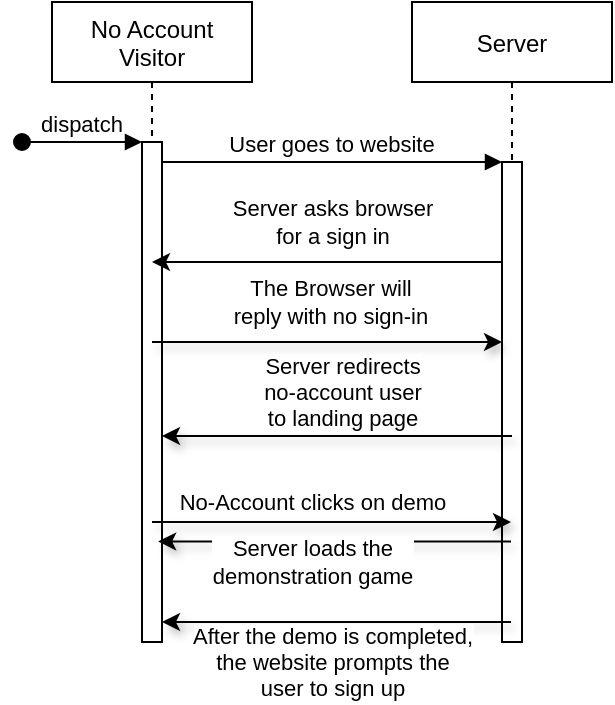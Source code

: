 <mxfile version="14.4.2" type="github">
  <diagram id="kgpKYQtTHZ0yAKxKKP6v" name="Page-1">
    <mxGraphModel dx="228" dy="145" grid="1" gridSize="10" guides="1" tooltips="1" connect="1" arrows="1" fold="1" page="1" pageScale="1" pageWidth="850" pageHeight="1100" math="0" shadow="0">
      <root>
        <mxCell id="0" />
        <mxCell id="1" parent="0" />
        <mxCell id="3nuBFxr9cyL0pnOWT2aG-1" value="No Account &#xa;Visitor" style="shape=umlLifeline;perimeter=lifelinePerimeter;container=1;collapsible=0;recursiveResize=0;rounded=0;shadow=0;strokeWidth=1;" parent="1" vertex="1">
          <mxGeometry x="120" y="80" width="100" height="320" as="geometry" />
        </mxCell>
        <mxCell id="3nuBFxr9cyL0pnOWT2aG-2" value="" style="points=[];perimeter=orthogonalPerimeter;rounded=0;shadow=0;strokeWidth=1;" parent="3nuBFxr9cyL0pnOWT2aG-1" vertex="1">
          <mxGeometry x="45" y="70" width="10" height="250" as="geometry" />
        </mxCell>
        <mxCell id="3nuBFxr9cyL0pnOWT2aG-3" value="dispatch" style="verticalAlign=bottom;startArrow=oval;endArrow=block;startSize=8;shadow=0;strokeWidth=1;" parent="3nuBFxr9cyL0pnOWT2aG-1" target="3nuBFxr9cyL0pnOWT2aG-2" edge="1">
          <mxGeometry relative="1" as="geometry">
            <mxPoint x="-15" y="70" as="sourcePoint" />
          </mxGeometry>
        </mxCell>
        <mxCell id="3nuBFxr9cyL0pnOWT2aG-5" value="Server" style="shape=umlLifeline;perimeter=lifelinePerimeter;container=1;collapsible=0;recursiveResize=0;rounded=0;shadow=0;strokeWidth=1;" parent="1" vertex="1">
          <mxGeometry x="300" y="80" width="100" height="320" as="geometry" />
        </mxCell>
        <mxCell id="3nuBFxr9cyL0pnOWT2aG-6" value="" style="points=[];perimeter=orthogonalPerimeter;rounded=0;shadow=0;strokeWidth=1;" parent="3nuBFxr9cyL0pnOWT2aG-5" vertex="1">
          <mxGeometry x="45" y="80" width="10" height="240" as="geometry" />
        </mxCell>
        <mxCell id="3nuBFxr9cyL0pnOWT2aG-8" value="User goes to website" style="verticalAlign=bottom;endArrow=block;entryX=0;entryY=0;shadow=0;strokeWidth=1;" parent="1" source="3nuBFxr9cyL0pnOWT2aG-2" target="3nuBFxr9cyL0pnOWT2aG-6" edge="1">
          <mxGeometry relative="1" as="geometry">
            <mxPoint x="275" y="160" as="sourcePoint" />
          </mxGeometry>
        </mxCell>
        <mxCell id="1fScQF8nLEnVFVMwU-Z7-1" value="Server asks browser &lt;br&gt;for a sign in" style="endArrow=classic;html=1;" edge="1" parent="1" source="3nuBFxr9cyL0pnOWT2aG-6" target="3nuBFxr9cyL0pnOWT2aG-1">
          <mxGeometry x="-0.027" y="-20" width="50" height="50" relative="1" as="geometry">
            <mxPoint x="230" y="230" as="sourcePoint" />
            <mxPoint x="280" y="180" as="targetPoint" />
            <Array as="points">
              <mxPoint x="260" y="210" />
            </Array>
            <mxPoint as="offset" />
          </mxGeometry>
        </mxCell>
        <mxCell id="1fScQF8nLEnVFVMwU-Z7-3" value="" style="endArrow=classic;html=1;shadow=1;" edge="1" parent="1" source="3nuBFxr9cyL0pnOWT2aG-1" target="3nuBFxr9cyL0pnOWT2aG-6">
          <mxGeometry width="50" height="50" relative="1" as="geometry">
            <mxPoint x="230" y="220" as="sourcePoint" />
            <mxPoint x="280" y="170" as="targetPoint" />
            <Array as="points">
              <mxPoint x="260" y="250" />
            </Array>
          </mxGeometry>
        </mxCell>
        <mxCell id="1fScQF8nLEnVFVMwU-Z7-6" value="The Browser will &lt;br&gt;reply with no sign-in" style="edgeLabel;html=1;align=center;verticalAlign=middle;resizable=0;points=[];" vertex="1" connectable="0" parent="1fScQF8nLEnVFVMwU-Z7-3">
          <mxGeometry x="-0.31" y="1" relative="1" as="geometry">
            <mxPoint x="27.83" y="-19" as="offset" />
          </mxGeometry>
        </mxCell>
        <mxCell id="1fScQF8nLEnVFVMwU-Z7-7" value="" style="endArrow=classic;html=1;shadow=1;exitX=0.5;exitY=0.571;exitDx=0;exitDy=0;exitPerimeter=0;" edge="1" parent="1" source="3nuBFxr9cyL0pnOWT2aG-6" target="3nuBFxr9cyL0pnOWT2aG-2">
          <mxGeometry width="50" height="50" relative="1" as="geometry">
            <mxPoint x="240" y="310" as="sourcePoint" />
            <mxPoint x="290" y="260" as="targetPoint" />
            <Array as="points">
              <mxPoint x="260" y="297" />
            </Array>
          </mxGeometry>
        </mxCell>
        <mxCell id="1fScQF8nLEnVFVMwU-Z7-8" value="Server redirects&lt;br&gt;no-account user&lt;br&gt;to landing page" style="edgeLabel;html=1;align=center;verticalAlign=middle;resizable=0;points=[];" vertex="1" connectable="0" parent="1fScQF8nLEnVFVMwU-Z7-7">
          <mxGeometry x="-0.366" y="-3" relative="1" as="geometry">
            <mxPoint x="-29.44" y="-19.02" as="offset" />
          </mxGeometry>
        </mxCell>
        <mxCell id="1fScQF8nLEnVFVMwU-Z7-10" value="" style="endArrow=classic;html=1;shadow=1;" edge="1" parent="1" source="3nuBFxr9cyL0pnOWT2aG-1" target="3nuBFxr9cyL0pnOWT2aG-5">
          <mxGeometry width="50" height="50" relative="1" as="geometry">
            <mxPoint x="240" y="350" as="sourcePoint" />
            <mxPoint x="290" y="300" as="targetPoint" />
            <Array as="points">
              <mxPoint x="190" y="340" />
            </Array>
          </mxGeometry>
        </mxCell>
        <mxCell id="1fScQF8nLEnVFVMwU-Z7-12" value="No-Account clicks on demo" style="edgeLabel;html=1;align=center;verticalAlign=middle;resizable=0;points=[];" vertex="1" connectable="0" parent="1fScQF8nLEnVFVMwU-Z7-10">
          <mxGeometry x="-0.37" relative="1" as="geometry">
            <mxPoint x="23.39" y="-10" as="offset" />
          </mxGeometry>
        </mxCell>
        <mxCell id="1fScQF8nLEnVFVMwU-Z7-13" value="" style="endArrow=classic;html=1;shadow=1;entryX=0.807;entryY=0.799;entryDx=0;entryDy=0;entryPerimeter=0;" edge="1" parent="1" source="3nuBFxr9cyL0pnOWT2aG-5" target="3nuBFxr9cyL0pnOWT2aG-2">
          <mxGeometry width="50" height="50" relative="1" as="geometry">
            <mxPoint x="230" y="390" as="sourcePoint" />
            <mxPoint x="230" y="350" as="targetPoint" />
          </mxGeometry>
        </mxCell>
        <mxCell id="1fScQF8nLEnVFVMwU-Z7-14" value="Server loads the &lt;br&gt;demonstration game" style="edgeLabel;html=1;align=center;verticalAlign=middle;resizable=0;points=[];" vertex="1" connectable="0" parent="1fScQF8nLEnVFVMwU-Z7-13">
          <mxGeometry x="0.54" y="-1" relative="1" as="geometry">
            <mxPoint x="36.33" y="11.25" as="offset" />
          </mxGeometry>
        </mxCell>
        <mxCell id="1fScQF8nLEnVFVMwU-Z7-9" value="" style="endArrow=classic;html=1;shadow=1;" edge="1" parent="1" source="3nuBFxr9cyL0pnOWT2aG-5" target="3nuBFxr9cyL0pnOWT2aG-2">
          <mxGeometry width="50" height="50" relative="1" as="geometry">
            <mxPoint x="240" y="360" as="sourcePoint" />
            <mxPoint x="290" y="300" as="targetPoint" />
            <Array as="points">
              <mxPoint x="200" y="390" />
            </Array>
          </mxGeometry>
        </mxCell>
        <mxCell id="1fScQF8nLEnVFVMwU-Z7-15" value="After the demo is completed,&lt;br&gt;the website prompts the&lt;br&gt;user to sign up" style="edgeLabel;html=1;align=center;verticalAlign=middle;resizable=0;points=[];" vertex="1" connectable="0" parent="1fScQF8nLEnVFVMwU-Z7-9">
          <mxGeometry x="0.232" y="-1" relative="1" as="geometry">
            <mxPoint x="18" y="21" as="offset" />
          </mxGeometry>
        </mxCell>
      </root>
    </mxGraphModel>
  </diagram>
</mxfile>
